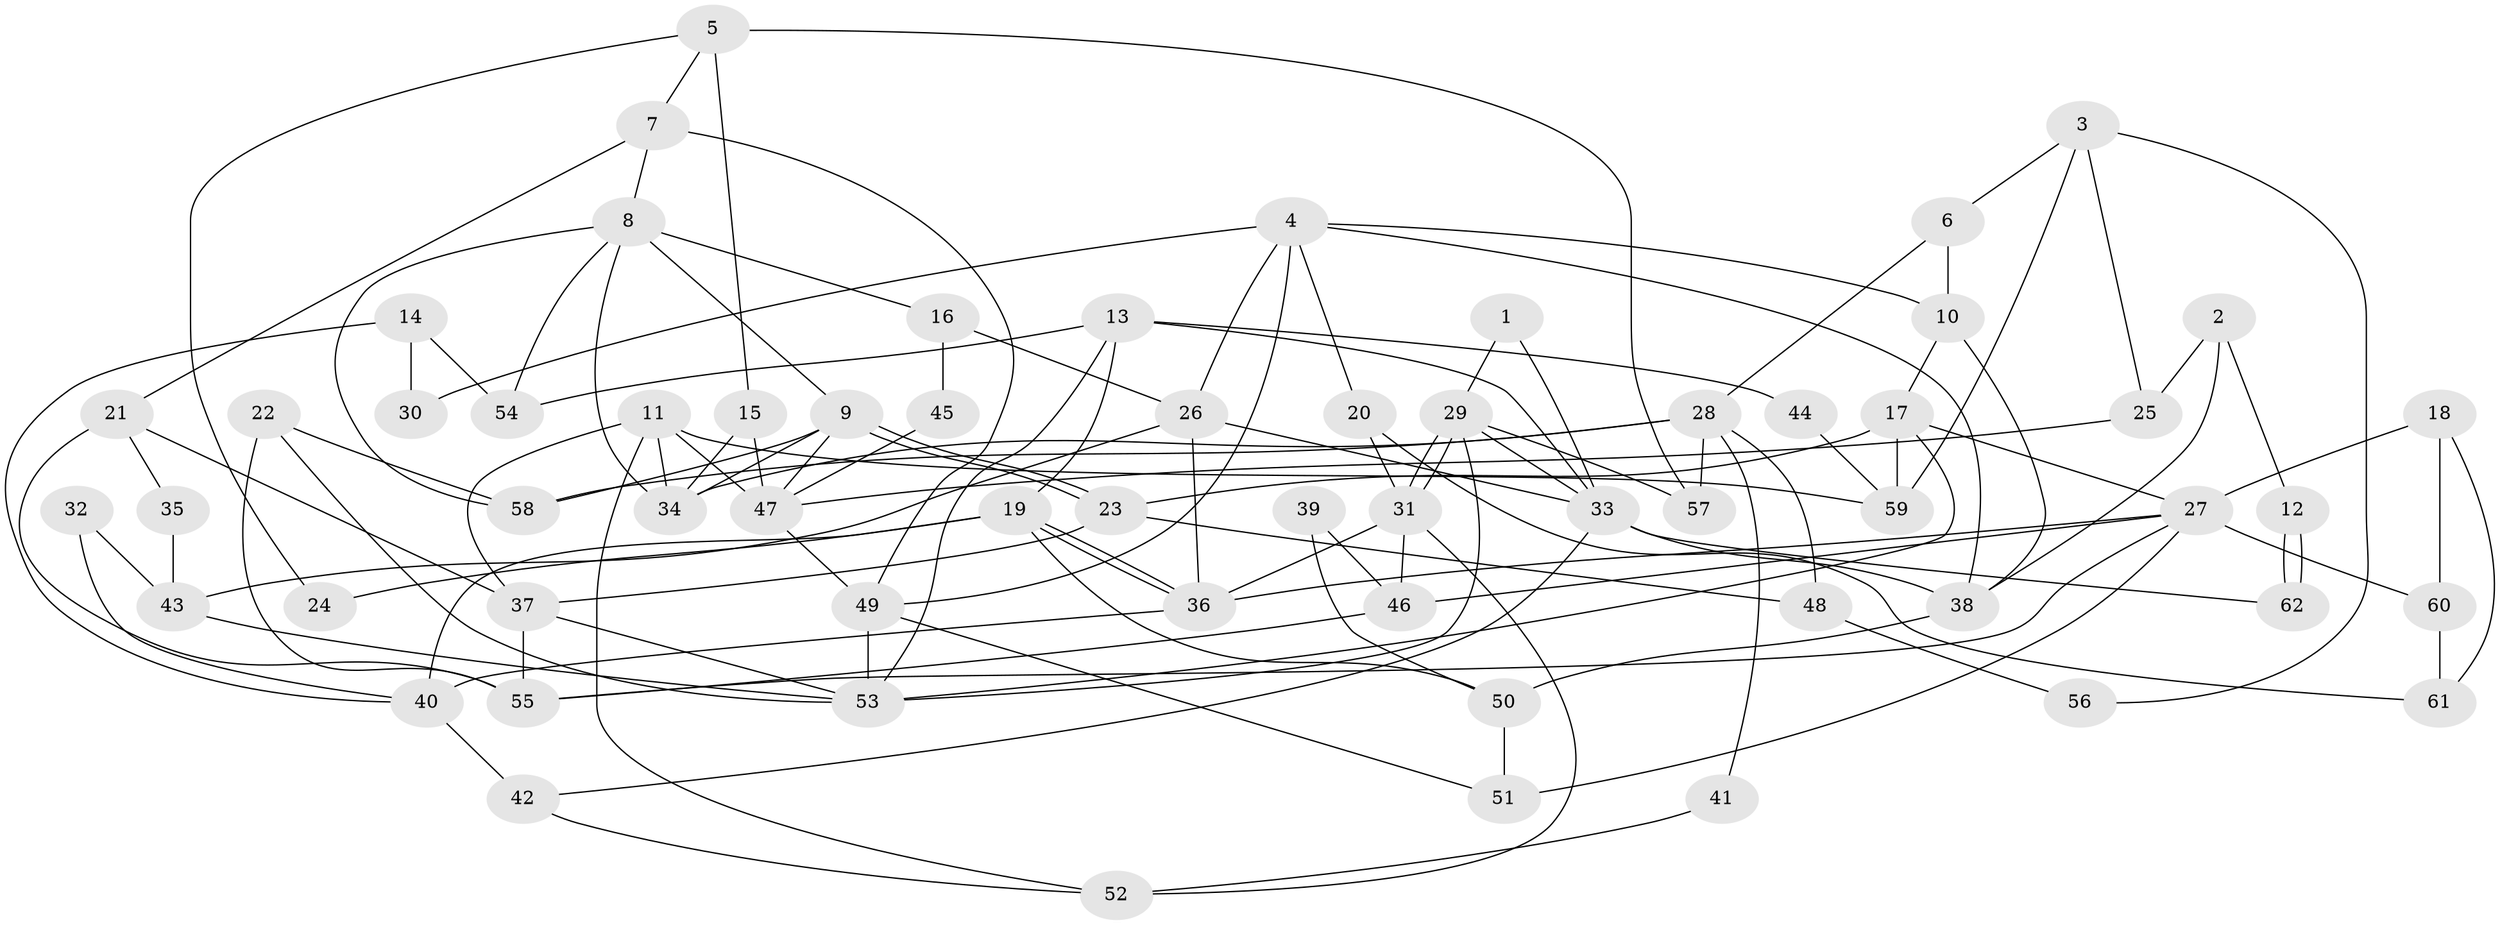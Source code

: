 // Generated by graph-tools (version 1.1) at 2025/26/03/09/25 03:26:18]
// undirected, 62 vertices, 124 edges
graph export_dot {
graph [start="1"]
  node [color=gray90,style=filled];
  1;
  2;
  3;
  4;
  5;
  6;
  7;
  8;
  9;
  10;
  11;
  12;
  13;
  14;
  15;
  16;
  17;
  18;
  19;
  20;
  21;
  22;
  23;
  24;
  25;
  26;
  27;
  28;
  29;
  30;
  31;
  32;
  33;
  34;
  35;
  36;
  37;
  38;
  39;
  40;
  41;
  42;
  43;
  44;
  45;
  46;
  47;
  48;
  49;
  50;
  51;
  52;
  53;
  54;
  55;
  56;
  57;
  58;
  59;
  60;
  61;
  62;
  1 -- 33;
  1 -- 29;
  2 -- 38;
  2 -- 25;
  2 -- 12;
  3 -- 59;
  3 -- 6;
  3 -- 25;
  3 -- 56;
  4 -- 38;
  4 -- 10;
  4 -- 20;
  4 -- 26;
  4 -- 30;
  4 -- 49;
  5 -- 15;
  5 -- 7;
  5 -- 24;
  5 -- 57;
  6 -- 10;
  6 -- 28;
  7 -- 8;
  7 -- 21;
  7 -- 49;
  8 -- 58;
  8 -- 9;
  8 -- 16;
  8 -- 34;
  8 -- 54;
  9 -- 34;
  9 -- 23;
  9 -- 23;
  9 -- 47;
  9 -- 58;
  10 -- 17;
  10 -- 38;
  11 -- 47;
  11 -- 37;
  11 -- 34;
  11 -- 52;
  11 -- 59;
  12 -- 62;
  12 -- 62;
  13 -- 53;
  13 -- 33;
  13 -- 19;
  13 -- 44;
  13 -- 54;
  14 -- 40;
  14 -- 54;
  14 -- 30;
  15 -- 47;
  15 -- 34;
  16 -- 26;
  16 -- 45;
  17 -- 53;
  17 -- 27;
  17 -- 23;
  17 -- 59;
  18 -- 60;
  18 -- 27;
  18 -- 61;
  19 -- 36;
  19 -- 36;
  19 -- 24;
  19 -- 40;
  19 -- 50;
  20 -- 31;
  20 -- 61;
  21 -- 55;
  21 -- 37;
  21 -- 35;
  22 -- 55;
  22 -- 53;
  22 -- 58;
  23 -- 37;
  23 -- 48;
  25 -- 47;
  26 -- 36;
  26 -- 33;
  26 -- 43;
  27 -- 55;
  27 -- 36;
  27 -- 46;
  27 -- 51;
  27 -- 60;
  28 -- 34;
  28 -- 58;
  28 -- 41;
  28 -- 48;
  28 -- 57;
  29 -- 57;
  29 -- 31;
  29 -- 31;
  29 -- 33;
  29 -- 53;
  31 -- 36;
  31 -- 46;
  31 -- 52;
  32 -- 40;
  32 -- 43;
  33 -- 38;
  33 -- 42;
  33 -- 62;
  35 -- 43;
  36 -- 40;
  37 -- 53;
  37 -- 55;
  38 -- 50;
  39 -- 50;
  39 -- 46;
  40 -- 42;
  41 -- 52;
  42 -- 52;
  43 -- 53;
  44 -- 59;
  45 -- 47;
  46 -- 55;
  47 -- 49;
  48 -- 56;
  49 -- 51;
  49 -- 53;
  50 -- 51;
  60 -- 61;
}
